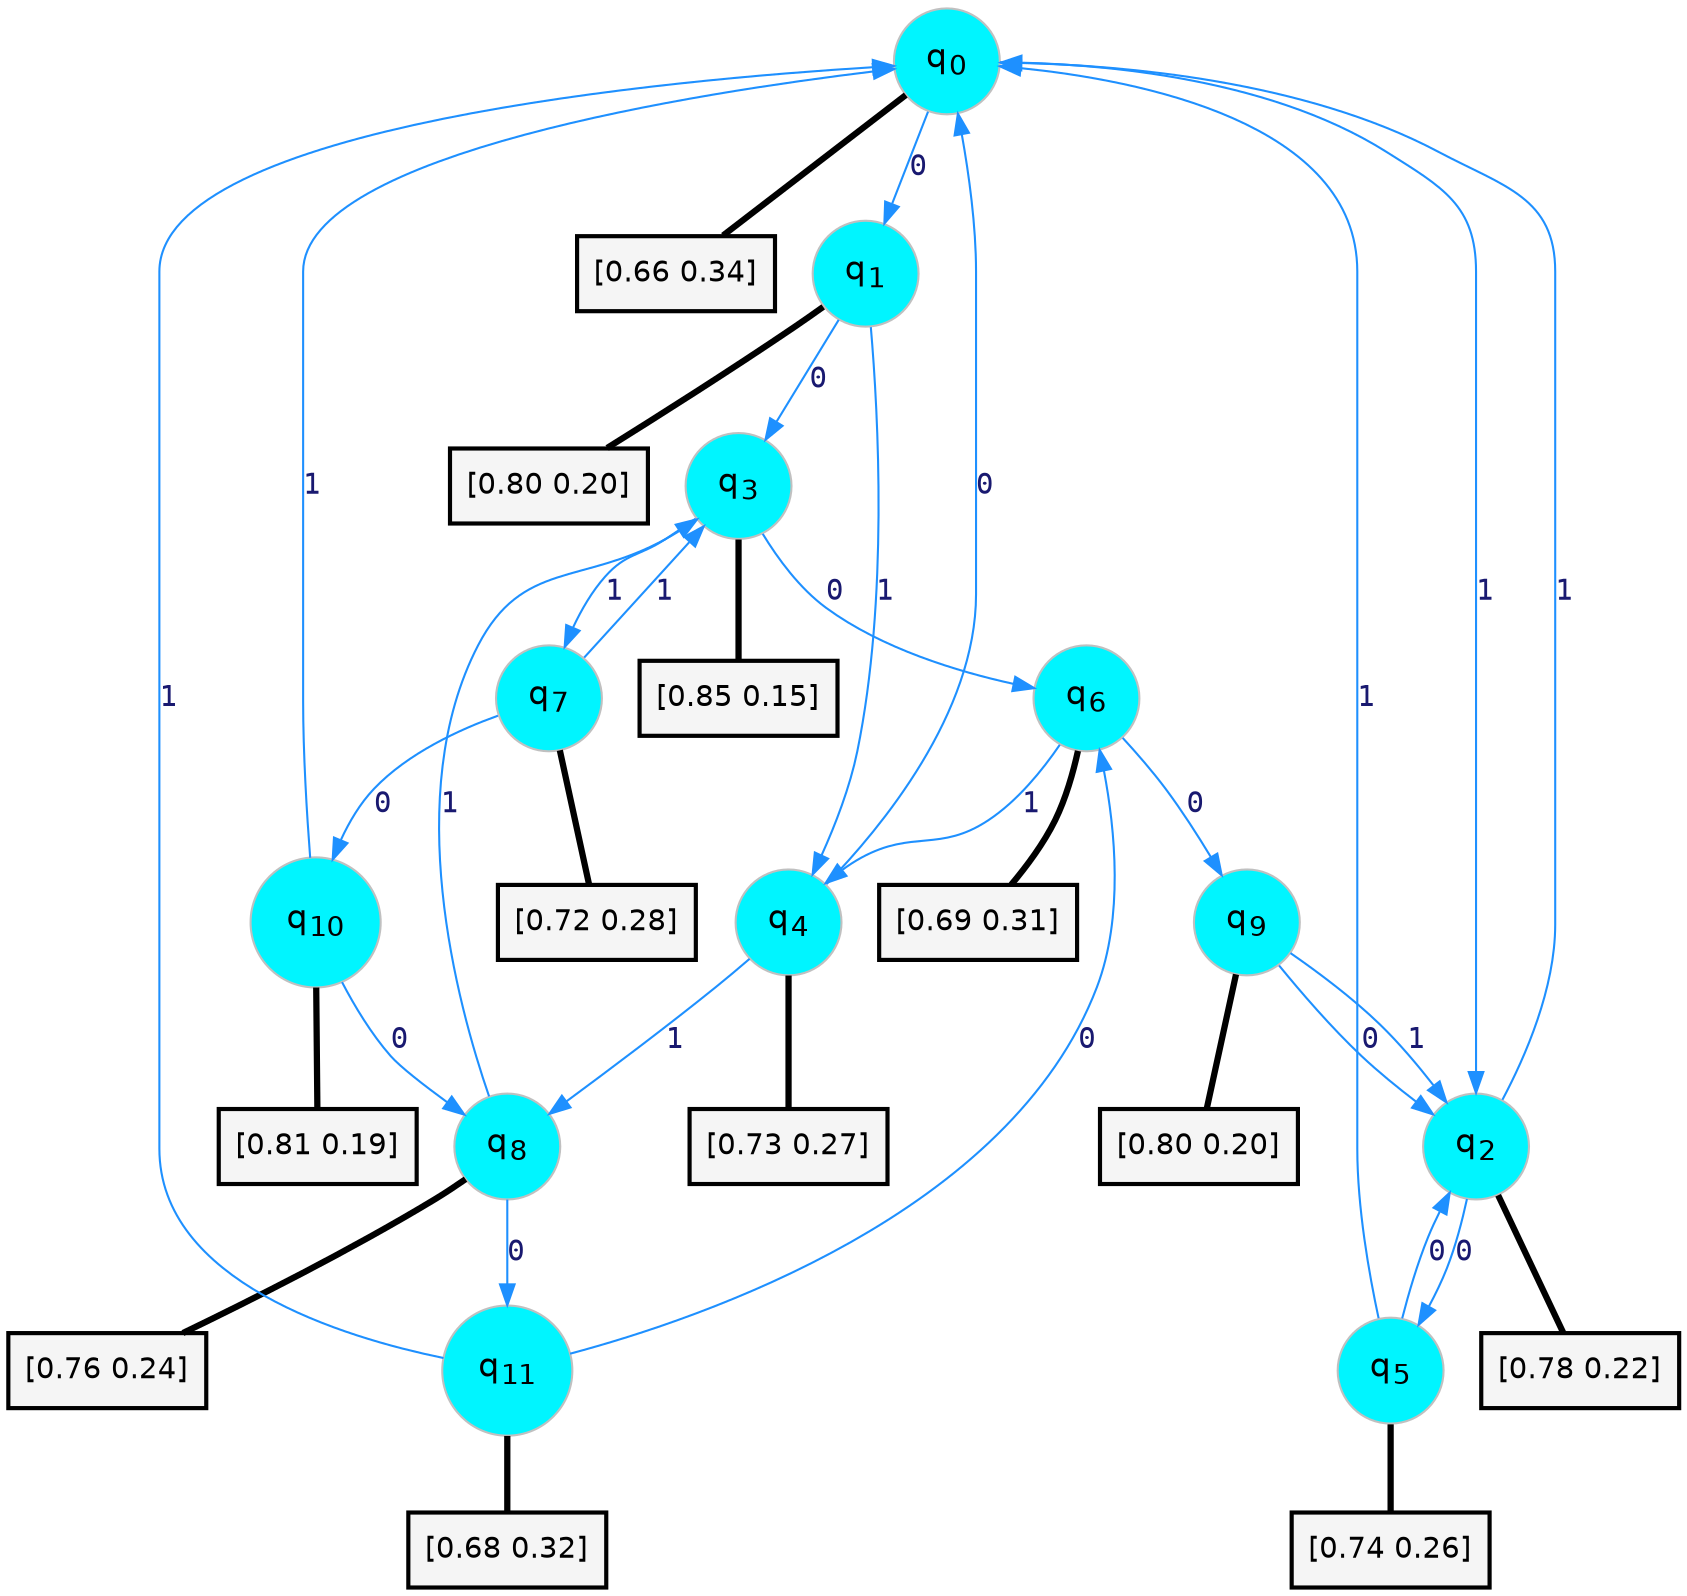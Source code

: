 digraph G {
graph [
bgcolor=transparent, dpi=300, rankdir=TD, size="40,25"];
node [
color=gray, fillcolor=turquoise1, fontcolor=black, fontname=Helvetica, fontsize=16, fontweight=bold, shape=circle, style=filled];
edge [
arrowsize=1, color=dodgerblue1, fontcolor=midnightblue, fontname=courier, fontweight=bold, penwidth=1, style=solid, weight=20];
0[label=<q<SUB>0</SUB>>];
1[label=<q<SUB>1</SUB>>];
2[label=<q<SUB>2</SUB>>];
3[label=<q<SUB>3</SUB>>];
4[label=<q<SUB>4</SUB>>];
5[label=<q<SUB>5</SUB>>];
6[label=<q<SUB>6</SUB>>];
7[label=<q<SUB>7</SUB>>];
8[label=<q<SUB>8</SUB>>];
9[label=<q<SUB>9</SUB>>];
10[label=<q<SUB>10</SUB>>];
11[label=<q<SUB>11</SUB>>];
12[label="[0.66 0.34]", shape=box,fontcolor=black, fontname=Helvetica, fontsize=14, penwidth=2, fillcolor=whitesmoke,color=black];
13[label="[0.80 0.20]", shape=box,fontcolor=black, fontname=Helvetica, fontsize=14, penwidth=2, fillcolor=whitesmoke,color=black];
14[label="[0.78 0.22]", shape=box,fontcolor=black, fontname=Helvetica, fontsize=14, penwidth=2, fillcolor=whitesmoke,color=black];
15[label="[0.85 0.15]", shape=box,fontcolor=black, fontname=Helvetica, fontsize=14, penwidth=2, fillcolor=whitesmoke,color=black];
16[label="[0.73 0.27]", shape=box,fontcolor=black, fontname=Helvetica, fontsize=14, penwidth=2, fillcolor=whitesmoke,color=black];
17[label="[0.74 0.26]", shape=box,fontcolor=black, fontname=Helvetica, fontsize=14, penwidth=2, fillcolor=whitesmoke,color=black];
18[label="[0.69 0.31]", shape=box,fontcolor=black, fontname=Helvetica, fontsize=14, penwidth=2, fillcolor=whitesmoke,color=black];
19[label="[0.72 0.28]", shape=box,fontcolor=black, fontname=Helvetica, fontsize=14, penwidth=2, fillcolor=whitesmoke,color=black];
20[label="[0.76 0.24]", shape=box,fontcolor=black, fontname=Helvetica, fontsize=14, penwidth=2, fillcolor=whitesmoke,color=black];
21[label="[0.80 0.20]", shape=box,fontcolor=black, fontname=Helvetica, fontsize=14, penwidth=2, fillcolor=whitesmoke,color=black];
22[label="[0.81 0.19]", shape=box,fontcolor=black, fontname=Helvetica, fontsize=14, penwidth=2, fillcolor=whitesmoke,color=black];
23[label="[0.68 0.32]", shape=box,fontcolor=black, fontname=Helvetica, fontsize=14, penwidth=2, fillcolor=whitesmoke,color=black];
0->1 [label=0];
0->2 [label=1];
0->12 [arrowhead=none, penwidth=3,color=black];
1->3 [label=0];
1->4 [label=1];
1->13 [arrowhead=none, penwidth=3,color=black];
2->5 [label=0];
2->0 [label=1];
2->14 [arrowhead=none, penwidth=3,color=black];
3->6 [label=0];
3->7 [label=1];
3->15 [arrowhead=none, penwidth=3,color=black];
4->0 [label=0];
4->8 [label=1];
4->16 [arrowhead=none, penwidth=3,color=black];
5->2 [label=0];
5->0 [label=1];
5->17 [arrowhead=none, penwidth=3,color=black];
6->9 [label=0];
6->4 [label=1];
6->18 [arrowhead=none, penwidth=3,color=black];
7->10 [label=0];
7->3 [label=1];
7->19 [arrowhead=none, penwidth=3,color=black];
8->11 [label=0];
8->3 [label=1];
8->20 [arrowhead=none, penwidth=3,color=black];
9->2 [label=0];
9->2 [label=1];
9->21 [arrowhead=none, penwidth=3,color=black];
10->8 [label=0];
10->0 [label=1];
10->22 [arrowhead=none, penwidth=3,color=black];
11->6 [label=0];
11->0 [label=1];
11->23 [arrowhead=none, penwidth=3,color=black];
}
